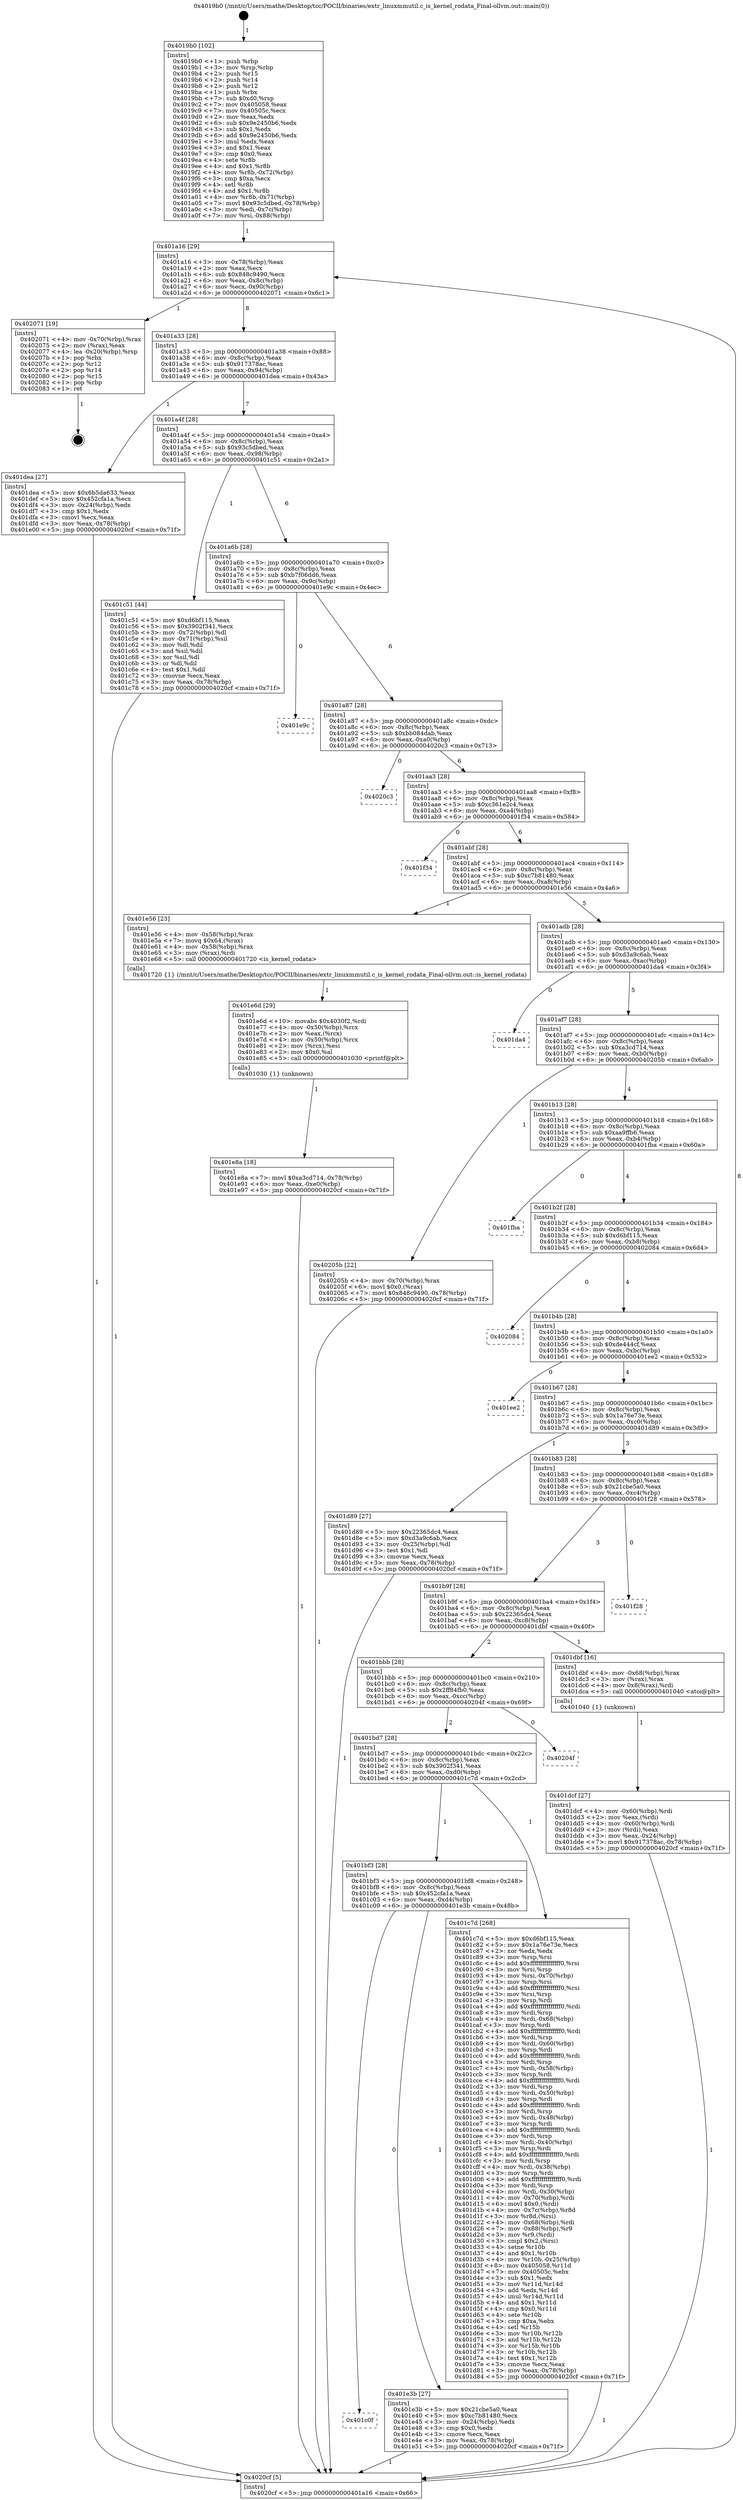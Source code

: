 digraph "0x4019b0" {
  label = "0x4019b0 (/mnt/c/Users/mathe/Desktop/tcc/POCII/binaries/extr_linuxmmutil.c_is_kernel_rodata_Final-ollvm.out::main(0))"
  labelloc = "t"
  node[shape=record]

  Entry [label="",width=0.3,height=0.3,shape=circle,fillcolor=black,style=filled]
  "0x401a16" [label="{
     0x401a16 [29]\l
     | [instrs]\l
     &nbsp;&nbsp;0x401a16 \<+3\>: mov -0x78(%rbp),%eax\l
     &nbsp;&nbsp;0x401a19 \<+2\>: mov %eax,%ecx\l
     &nbsp;&nbsp;0x401a1b \<+6\>: sub $0x848c9490,%ecx\l
     &nbsp;&nbsp;0x401a21 \<+6\>: mov %eax,-0x8c(%rbp)\l
     &nbsp;&nbsp;0x401a27 \<+6\>: mov %ecx,-0x90(%rbp)\l
     &nbsp;&nbsp;0x401a2d \<+6\>: je 0000000000402071 \<main+0x6c1\>\l
  }"]
  "0x402071" [label="{
     0x402071 [19]\l
     | [instrs]\l
     &nbsp;&nbsp;0x402071 \<+4\>: mov -0x70(%rbp),%rax\l
     &nbsp;&nbsp;0x402075 \<+2\>: mov (%rax),%eax\l
     &nbsp;&nbsp;0x402077 \<+4\>: lea -0x20(%rbp),%rsp\l
     &nbsp;&nbsp;0x40207b \<+1\>: pop %rbx\l
     &nbsp;&nbsp;0x40207c \<+2\>: pop %r12\l
     &nbsp;&nbsp;0x40207e \<+2\>: pop %r14\l
     &nbsp;&nbsp;0x402080 \<+2\>: pop %r15\l
     &nbsp;&nbsp;0x402082 \<+1\>: pop %rbp\l
     &nbsp;&nbsp;0x402083 \<+1\>: ret\l
  }"]
  "0x401a33" [label="{
     0x401a33 [28]\l
     | [instrs]\l
     &nbsp;&nbsp;0x401a33 \<+5\>: jmp 0000000000401a38 \<main+0x88\>\l
     &nbsp;&nbsp;0x401a38 \<+6\>: mov -0x8c(%rbp),%eax\l
     &nbsp;&nbsp;0x401a3e \<+5\>: sub $0x917378ac,%eax\l
     &nbsp;&nbsp;0x401a43 \<+6\>: mov %eax,-0x94(%rbp)\l
     &nbsp;&nbsp;0x401a49 \<+6\>: je 0000000000401dea \<main+0x43a\>\l
  }"]
  Exit [label="",width=0.3,height=0.3,shape=circle,fillcolor=black,style=filled,peripheries=2]
  "0x401dea" [label="{
     0x401dea [27]\l
     | [instrs]\l
     &nbsp;&nbsp;0x401dea \<+5\>: mov $0x6b5da633,%eax\l
     &nbsp;&nbsp;0x401def \<+5\>: mov $0x452cfa1a,%ecx\l
     &nbsp;&nbsp;0x401df4 \<+3\>: mov -0x24(%rbp),%edx\l
     &nbsp;&nbsp;0x401df7 \<+3\>: cmp $0x1,%edx\l
     &nbsp;&nbsp;0x401dfa \<+3\>: cmovl %ecx,%eax\l
     &nbsp;&nbsp;0x401dfd \<+3\>: mov %eax,-0x78(%rbp)\l
     &nbsp;&nbsp;0x401e00 \<+5\>: jmp 00000000004020cf \<main+0x71f\>\l
  }"]
  "0x401a4f" [label="{
     0x401a4f [28]\l
     | [instrs]\l
     &nbsp;&nbsp;0x401a4f \<+5\>: jmp 0000000000401a54 \<main+0xa4\>\l
     &nbsp;&nbsp;0x401a54 \<+6\>: mov -0x8c(%rbp),%eax\l
     &nbsp;&nbsp;0x401a5a \<+5\>: sub $0x93c5dbed,%eax\l
     &nbsp;&nbsp;0x401a5f \<+6\>: mov %eax,-0x98(%rbp)\l
     &nbsp;&nbsp;0x401a65 \<+6\>: je 0000000000401c51 \<main+0x2a1\>\l
  }"]
  "0x401e8a" [label="{
     0x401e8a [18]\l
     | [instrs]\l
     &nbsp;&nbsp;0x401e8a \<+7\>: movl $0xa3cd714,-0x78(%rbp)\l
     &nbsp;&nbsp;0x401e91 \<+6\>: mov %eax,-0xe0(%rbp)\l
     &nbsp;&nbsp;0x401e97 \<+5\>: jmp 00000000004020cf \<main+0x71f\>\l
  }"]
  "0x401c51" [label="{
     0x401c51 [44]\l
     | [instrs]\l
     &nbsp;&nbsp;0x401c51 \<+5\>: mov $0xd6bf115,%eax\l
     &nbsp;&nbsp;0x401c56 \<+5\>: mov $0x3902f341,%ecx\l
     &nbsp;&nbsp;0x401c5b \<+3\>: mov -0x72(%rbp),%dl\l
     &nbsp;&nbsp;0x401c5e \<+4\>: mov -0x71(%rbp),%sil\l
     &nbsp;&nbsp;0x401c62 \<+3\>: mov %dl,%dil\l
     &nbsp;&nbsp;0x401c65 \<+3\>: and %sil,%dil\l
     &nbsp;&nbsp;0x401c68 \<+3\>: xor %sil,%dl\l
     &nbsp;&nbsp;0x401c6b \<+3\>: or %dl,%dil\l
     &nbsp;&nbsp;0x401c6e \<+4\>: test $0x1,%dil\l
     &nbsp;&nbsp;0x401c72 \<+3\>: cmovne %ecx,%eax\l
     &nbsp;&nbsp;0x401c75 \<+3\>: mov %eax,-0x78(%rbp)\l
     &nbsp;&nbsp;0x401c78 \<+5\>: jmp 00000000004020cf \<main+0x71f\>\l
  }"]
  "0x401a6b" [label="{
     0x401a6b [28]\l
     | [instrs]\l
     &nbsp;&nbsp;0x401a6b \<+5\>: jmp 0000000000401a70 \<main+0xc0\>\l
     &nbsp;&nbsp;0x401a70 \<+6\>: mov -0x8c(%rbp),%eax\l
     &nbsp;&nbsp;0x401a76 \<+5\>: sub $0xb7f06dd6,%eax\l
     &nbsp;&nbsp;0x401a7b \<+6\>: mov %eax,-0x9c(%rbp)\l
     &nbsp;&nbsp;0x401a81 \<+6\>: je 0000000000401e9c \<main+0x4ec\>\l
  }"]
  "0x4020cf" [label="{
     0x4020cf [5]\l
     | [instrs]\l
     &nbsp;&nbsp;0x4020cf \<+5\>: jmp 0000000000401a16 \<main+0x66\>\l
  }"]
  "0x4019b0" [label="{
     0x4019b0 [102]\l
     | [instrs]\l
     &nbsp;&nbsp;0x4019b0 \<+1\>: push %rbp\l
     &nbsp;&nbsp;0x4019b1 \<+3\>: mov %rsp,%rbp\l
     &nbsp;&nbsp;0x4019b4 \<+2\>: push %r15\l
     &nbsp;&nbsp;0x4019b6 \<+2\>: push %r14\l
     &nbsp;&nbsp;0x4019b8 \<+2\>: push %r12\l
     &nbsp;&nbsp;0x4019ba \<+1\>: push %rbx\l
     &nbsp;&nbsp;0x4019bb \<+7\>: sub $0xd0,%rsp\l
     &nbsp;&nbsp;0x4019c2 \<+7\>: mov 0x405058,%eax\l
     &nbsp;&nbsp;0x4019c9 \<+7\>: mov 0x40505c,%ecx\l
     &nbsp;&nbsp;0x4019d0 \<+2\>: mov %eax,%edx\l
     &nbsp;&nbsp;0x4019d2 \<+6\>: sub $0x9e2450b6,%edx\l
     &nbsp;&nbsp;0x4019d8 \<+3\>: sub $0x1,%edx\l
     &nbsp;&nbsp;0x4019db \<+6\>: add $0x9e2450b6,%edx\l
     &nbsp;&nbsp;0x4019e1 \<+3\>: imul %edx,%eax\l
     &nbsp;&nbsp;0x4019e4 \<+3\>: and $0x1,%eax\l
     &nbsp;&nbsp;0x4019e7 \<+3\>: cmp $0x0,%eax\l
     &nbsp;&nbsp;0x4019ea \<+4\>: sete %r8b\l
     &nbsp;&nbsp;0x4019ee \<+4\>: and $0x1,%r8b\l
     &nbsp;&nbsp;0x4019f2 \<+4\>: mov %r8b,-0x72(%rbp)\l
     &nbsp;&nbsp;0x4019f6 \<+3\>: cmp $0xa,%ecx\l
     &nbsp;&nbsp;0x4019f9 \<+4\>: setl %r8b\l
     &nbsp;&nbsp;0x4019fd \<+4\>: and $0x1,%r8b\l
     &nbsp;&nbsp;0x401a01 \<+4\>: mov %r8b,-0x71(%rbp)\l
     &nbsp;&nbsp;0x401a05 \<+7\>: movl $0x93c5dbed,-0x78(%rbp)\l
     &nbsp;&nbsp;0x401a0c \<+3\>: mov %edi,-0x7c(%rbp)\l
     &nbsp;&nbsp;0x401a0f \<+7\>: mov %rsi,-0x88(%rbp)\l
  }"]
  "0x401e6d" [label="{
     0x401e6d [29]\l
     | [instrs]\l
     &nbsp;&nbsp;0x401e6d \<+10\>: movabs $0x4030f2,%rdi\l
     &nbsp;&nbsp;0x401e77 \<+4\>: mov -0x50(%rbp),%rcx\l
     &nbsp;&nbsp;0x401e7b \<+2\>: mov %eax,(%rcx)\l
     &nbsp;&nbsp;0x401e7d \<+4\>: mov -0x50(%rbp),%rcx\l
     &nbsp;&nbsp;0x401e81 \<+2\>: mov (%rcx),%esi\l
     &nbsp;&nbsp;0x401e83 \<+2\>: mov $0x0,%al\l
     &nbsp;&nbsp;0x401e85 \<+5\>: call 0000000000401030 \<printf@plt\>\l
     | [calls]\l
     &nbsp;&nbsp;0x401030 \{1\} (unknown)\l
  }"]
  "0x401e9c" [label="{
     0x401e9c\l
  }", style=dashed]
  "0x401a87" [label="{
     0x401a87 [28]\l
     | [instrs]\l
     &nbsp;&nbsp;0x401a87 \<+5\>: jmp 0000000000401a8c \<main+0xdc\>\l
     &nbsp;&nbsp;0x401a8c \<+6\>: mov -0x8c(%rbp),%eax\l
     &nbsp;&nbsp;0x401a92 \<+5\>: sub $0xbb084dab,%eax\l
     &nbsp;&nbsp;0x401a97 \<+6\>: mov %eax,-0xa0(%rbp)\l
     &nbsp;&nbsp;0x401a9d \<+6\>: je 00000000004020c3 \<main+0x713\>\l
  }"]
  "0x401c0f" [label="{
     0x401c0f\l
  }", style=dashed]
  "0x4020c3" [label="{
     0x4020c3\l
  }", style=dashed]
  "0x401aa3" [label="{
     0x401aa3 [28]\l
     | [instrs]\l
     &nbsp;&nbsp;0x401aa3 \<+5\>: jmp 0000000000401aa8 \<main+0xf8\>\l
     &nbsp;&nbsp;0x401aa8 \<+6\>: mov -0x8c(%rbp),%eax\l
     &nbsp;&nbsp;0x401aae \<+5\>: sub $0xc361e2c4,%eax\l
     &nbsp;&nbsp;0x401ab3 \<+6\>: mov %eax,-0xa4(%rbp)\l
     &nbsp;&nbsp;0x401ab9 \<+6\>: je 0000000000401f34 \<main+0x584\>\l
  }"]
  "0x401e3b" [label="{
     0x401e3b [27]\l
     | [instrs]\l
     &nbsp;&nbsp;0x401e3b \<+5\>: mov $0x21cbe5a0,%eax\l
     &nbsp;&nbsp;0x401e40 \<+5\>: mov $0xc7b81480,%ecx\l
     &nbsp;&nbsp;0x401e45 \<+3\>: mov -0x24(%rbp),%edx\l
     &nbsp;&nbsp;0x401e48 \<+3\>: cmp $0x0,%edx\l
     &nbsp;&nbsp;0x401e4b \<+3\>: cmove %ecx,%eax\l
     &nbsp;&nbsp;0x401e4e \<+3\>: mov %eax,-0x78(%rbp)\l
     &nbsp;&nbsp;0x401e51 \<+5\>: jmp 00000000004020cf \<main+0x71f\>\l
  }"]
  "0x401f34" [label="{
     0x401f34\l
  }", style=dashed]
  "0x401abf" [label="{
     0x401abf [28]\l
     | [instrs]\l
     &nbsp;&nbsp;0x401abf \<+5\>: jmp 0000000000401ac4 \<main+0x114\>\l
     &nbsp;&nbsp;0x401ac4 \<+6\>: mov -0x8c(%rbp),%eax\l
     &nbsp;&nbsp;0x401aca \<+5\>: sub $0xc7b81480,%eax\l
     &nbsp;&nbsp;0x401acf \<+6\>: mov %eax,-0xa8(%rbp)\l
     &nbsp;&nbsp;0x401ad5 \<+6\>: je 0000000000401e56 \<main+0x4a6\>\l
  }"]
  "0x401dcf" [label="{
     0x401dcf [27]\l
     | [instrs]\l
     &nbsp;&nbsp;0x401dcf \<+4\>: mov -0x60(%rbp),%rdi\l
     &nbsp;&nbsp;0x401dd3 \<+2\>: mov %eax,(%rdi)\l
     &nbsp;&nbsp;0x401dd5 \<+4\>: mov -0x60(%rbp),%rdi\l
     &nbsp;&nbsp;0x401dd9 \<+2\>: mov (%rdi),%eax\l
     &nbsp;&nbsp;0x401ddb \<+3\>: mov %eax,-0x24(%rbp)\l
     &nbsp;&nbsp;0x401dde \<+7\>: movl $0x917378ac,-0x78(%rbp)\l
     &nbsp;&nbsp;0x401de5 \<+5\>: jmp 00000000004020cf \<main+0x71f\>\l
  }"]
  "0x401e56" [label="{
     0x401e56 [23]\l
     | [instrs]\l
     &nbsp;&nbsp;0x401e56 \<+4\>: mov -0x58(%rbp),%rax\l
     &nbsp;&nbsp;0x401e5a \<+7\>: movq $0x64,(%rax)\l
     &nbsp;&nbsp;0x401e61 \<+4\>: mov -0x58(%rbp),%rax\l
     &nbsp;&nbsp;0x401e65 \<+3\>: mov (%rax),%rdi\l
     &nbsp;&nbsp;0x401e68 \<+5\>: call 0000000000401720 \<is_kernel_rodata\>\l
     | [calls]\l
     &nbsp;&nbsp;0x401720 \{1\} (/mnt/c/Users/mathe/Desktop/tcc/POCII/binaries/extr_linuxmmutil.c_is_kernel_rodata_Final-ollvm.out::is_kernel_rodata)\l
  }"]
  "0x401adb" [label="{
     0x401adb [28]\l
     | [instrs]\l
     &nbsp;&nbsp;0x401adb \<+5\>: jmp 0000000000401ae0 \<main+0x130\>\l
     &nbsp;&nbsp;0x401ae0 \<+6\>: mov -0x8c(%rbp),%eax\l
     &nbsp;&nbsp;0x401ae6 \<+5\>: sub $0xd3a9c6ab,%eax\l
     &nbsp;&nbsp;0x401aeb \<+6\>: mov %eax,-0xac(%rbp)\l
     &nbsp;&nbsp;0x401af1 \<+6\>: je 0000000000401da4 \<main+0x3f4\>\l
  }"]
  "0x401bf3" [label="{
     0x401bf3 [28]\l
     | [instrs]\l
     &nbsp;&nbsp;0x401bf3 \<+5\>: jmp 0000000000401bf8 \<main+0x248\>\l
     &nbsp;&nbsp;0x401bf8 \<+6\>: mov -0x8c(%rbp),%eax\l
     &nbsp;&nbsp;0x401bfe \<+5\>: sub $0x452cfa1a,%eax\l
     &nbsp;&nbsp;0x401c03 \<+6\>: mov %eax,-0xd4(%rbp)\l
     &nbsp;&nbsp;0x401c09 \<+6\>: je 0000000000401e3b \<main+0x48b\>\l
  }"]
  "0x401da4" [label="{
     0x401da4\l
  }", style=dashed]
  "0x401af7" [label="{
     0x401af7 [28]\l
     | [instrs]\l
     &nbsp;&nbsp;0x401af7 \<+5\>: jmp 0000000000401afc \<main+0x14c\>\l
     &nbsp;&nbsp;0x401afc \<+6\>: mov -0x8c(%rbp),%eax\l
     &nbsp;&nbsp;0x401b02 \<+5\>: sub $0xa3cd714,%eax\l
     &nbsp;&nbsp;0x401b07 \<+6\>: mov %eax,-0xb0(%rbp)\l
     &nbsp;&nbsp;0x401b0d \<+6\>: je 000000000040205b \<main+0x6ab\>\l
  }"]
  "0x401c7d" [label="{
     0x401c7d [268]\l
     | [instrs]\l
     &nbsp;&nbsp;0x401c7d \<+5\>: mov $0xd6bf115,%eax\l
     &nbsp;&nbsp;0x401c82 \<+5\>: mov $0x1a76e73e,%ecx\l
     &nbsp;&nbsp;0x401c87 \<+2\>: xor %edx,%edx\l
     &nbsp;&nbsp;0x401c89 \<+3\>: mov %rsp,%rsi\l
     &nbsp;&nbsp;0x401c8c \<+4\>: add $0xfffffffffffffff0,%rsi\l
     &nbsp;&nbsp;0x401c90 \<+3\>: mov %rsi,%rsp\l
     &nbsp;&nbsp;0x401c93 \<+4\>: mov %rsi,-0x70(%rbp)\l
     &nbsp;&nbsp;0x401c97 \<+3\>: mov %rsp,%rsi\l
     &nbsp;&nbsp;0x401c9a \<+4\>: add $0xfffffffffffffff0,%rsi\l
     &nbsp;&nbsp;0x401c9e \<+3\>: mov %rsi,%rsp\l
     &nbsp;&nbsp;0x401ca1 \<+3\>: mov %rsp,%rdi\l
     &nbsp;&nbsp;0x401ca4 \<+4\>: add $0xfffffffffffffff0,%rdi\l
     &nbsp;&nbsp;0x401ca8 \<+3\>: mov %rdi,%rsp\l
     &nbsp;&nbsp;0x401cab \<+4\>: mov %rdi,-0x68(%rbp)\l
     &nbsp;&nbsp;0x401caf \<+3\>: mov %rsp,%rdi\l
     &nbsp;&nbsp;0x401cb2 \<+4\>: add $0xfffffffffffffff0,%rdi\l
     &nbsp;&nbsp;0x401cb6 \<+3\>: mov %rdi,%rsp\l
     &nbsp;&nbsp;0x401cb9 \<+4\>: mov %rdi,-0x60(%rbp)\l
     &nbsp;&nbsp;0x401cbd \<+3\>: mov %rsp,%rdi\l
     &nbsp;&nbsp;0x401cc0 \<+4\>: add $0xfffffffffffffff0,%rdi\l
     &nbsp;&nbsp;0x401cc4 \<+3\>: mov %rdi,%rsp\l
     &nbsp;&nbsp;0x401cc7 \<+4\>: mov %rdi,-0x58(%rbp)\l
     &nbsp;&nbsp;0x401ccb \<+3\>: mov %rsp,%rdi\l
     &nbsp;&nbsp;0x401cce \<+4\>: add $0xfffffffffffffff0,%rdi\l
     &nbsp;&nbsp;0x401cd2 \<+3\>: mov %rdi,%rsp\l
     &nbsp;&nbsp;0x401cd5 \<+4\>: mov %rdi,-0x50(%rbp)\l
     &nbsp;&nbsp;0x401cd9 \<+3\>: mov %rsp,%rdi\l
     &nbsp;&nbsp;0x401cdc \<+4\>: add $0xfffffffffffffff0,%rdi\l
     &nbsp;&nbsp;0x401ce0 \<+3\>: mov %rdi,%rsp\l
     &nbsp;&nbsp;0x401ce3 \<+4\>: mov %rdi,-0x48(%rbp)\l
     &nbsp;&nbsp;0x401ce7 \<+3\>: mov %rsp,%rdi\l
     &nbsp;&nbsp;0x401cea \<+4\>: add $0xfffffffffffffff0,%rdi\l
     &nbsp;&nbsp;0x401cee \<+3\>: mov %rdi,%rsp\l
     &nbsp;&nbsp;0x401cf1 \<+4\>: mov %rdi,-0x40(%rbp)\l
     &nbsp;&nbsp;0x401cf5 \<+3\>: mov %rsp,%rdi\l
     &nbsp;&nbsp;0x401cf8 \<+4\>: add $0xfffffffffffffff0,%rdi\l
     &nbsp;&nbsp;0x401cfc \<+3\>: mov %rdi,%rsp\l
     &nbsp;&nbsp;0x401cff \<+4\>: mov %rdi,-0x38(%rbp)\l
     &nbsp;&nbsp;0x401d03 \<+3\>: mov %rsp,%rdi\l
     &nbsp;&nbsp;0x401d06 \<+4\>: add $0xfffffffffffffff0,%rdi\l
     &nbsp;&nbsp;0x401d0a \<+3\>: mov %rdi,%rsp\l
     &nbsp;&nbsp;0x401d0d \<+4\>: mov %rdi,-0x30(%rbp)\l
     &nbsp;&nbsp;0x401d11 \<+4\>: mov -0x70(%rbp),%rdi\l
     &nbsp;&nbsp;0x401d15 \<+6\>: movl $0x0,(%rdi)\l
     &nbsp;&nbsp;0x401d1b \<+4\>: mov -0x7c(%rbp),%r8d\l
     &nbsp;&nbsp;0x401d1f \<+3\>: mov %r8d,(%rsi)\l
     &nbsp;&nbsp;0x401d22 \<+4\>: mov -0x68(%rbp),%rdi\l
     &nbsp;&nbsp;0x401d26 \<+7\>: mov -0x88(%rbp),%r9\l
     &nbsp;&nbsp;0x401d2d \<+3\>: mov %r9,(%rdi)\l
     &nbsp;&nbsp;0x401d30 \<+3\>: cmpl $0x2,(%rsi)\l
     &nbsp;&nbsp;0x401d33 \<+4\>: setne %r10b\l
     &nbsp;&nbsp;0x401d37 \<+4\>: and $0x1,%r10b\l
     &nbsp;&nbsp;0x401d3b \<+4\>: mov %r10b,-0x25(%rbp)\l
     &nbsp;&nbsp;0x401d3f \<+8\>: mov 0x405058,%r11d\l
     &nbsp;&nbsp;0x401d47 \<+7\>: mov 0x40505c,%ebx\l
     &nbsp;&nbsp;0x401d4e \<+3\>: sub $0x1,%edx\l
     &nbsp;&nbsp;0x401d51 \<+3\>: mov %r11d,%r14d\l
     &nbsp;&nbsp;0x401d54 \<+3\>: add %edx,%r14d\l
     &nbsp;&nbsp;0x401d57 \<+4\>: imul %r14d,%r11d\l
     &nbsp;&nbsp;0x401d5b \<+4\>: and $0x1,%r11d\l
     &nbsp;&nbsp;0x401d5f \<+4\>: cmp $0x0,%r11d\l
     &nbsp;&nbsp;0x401d63 \<+4\>: sete %r10b\l
     &nbsp;&nbsp;0x401d67 \<+3\>: cmp $0xa,%ebx\l
     &nbsp;&nbsp;0x401d6a \<+4\>: setl %r15b\l
     &nbsp;&nbsp;0x401d6e \<+3\>: mov %r10b,%r12b\l
     &nbsp;&nbsp;0x401d71 \<+3\>: and %r15b,%r12b\l
     &nbsp;&nbsp;0x401d74 \<+3\>: xor %r15b,%r10b\l
     &nbsp;&nbsp;0x401d77 \<+3\>: or %r10b,%r12b\l
     &nbsp;&nbsp;0x401d7a \<+4\>: test $0x1,%r12b\l
     &nbsp;&nbsp;0x401d7e \<+3\>: cmovne %ecx,%eax\l
     &nbsp;&nbsp;0x401d81 \<+3\>: mov %eax,-0x78(%rbp)\l
     &nbsp;&nbsp;0x401d84 \<+5\>: jmp 00000000004020cf \<main+0x71f\>\l
  }"]
  "0x40205b" [label="{
     0x40205b [22]\l
     | [instrs]\l
     &nbsp;&nbsp;0x40205b \<+4\>: mov -0x70(%rbp),%rax\l
     &nbsp;&nbsp;0x40205f \<+6\>: movl $0x0,(%rax)\l
     &nbsp;&nbsp;0x402065 \<+7\>: movl $0x848c9490,-0x78(%rbp)\l
     &nbsp;&nbsp;0x40206c \<+5\>: jmp 00000000004020cf \<main+0x71f\>\l
  }"]
  "0x401b13" [label="{
     0x401b13 [28]\l
     | [instrs]\l
     &nbsp;&nbsp;0x401b13 \<+5\>: jmp 0000000000401b18 \<main+0x168\>\l
     &nbsp;&nbsp;0x401b18 \<+6\>: mov -0x8c(%rbp),%eax\l
     &nbsp;&nbsp;0x401b1e \<+5\>: sub $0xaa9ffb6,%eax\l
     &nbsp;&nbsp;0x401b23 \<+6\>: mov %eax,-0xb4(%rbp)\l
     &nbsp;&nbsp;0x401b29 \<+6\>: je 0000000000401fba \<main+0x60a\>\l
  }"]
  "0x401bd7" [label="{
     0x401bd7 [28]\l
     | [instrs]\l
     &nbsp;&nbsp;0x401bd7 \<+5\>: jmp 0000000000401bdc \<main+0x22c\>\l
     &nbsp;&nbsp;0x401bdc \<+6\>: mov -0x8c(%rbp),%eax\l
     &nbsp;&nbsp;0x401be2 \<+5\>: sub $0x3902f341,%eax\l
     &nbsp;&nbsp;0x401be7 \<+6\>: mov %eax,-0xd0(%rbp)\l
     &nbsp;&nbsp;0x401bed \<+6\>: je 0000000000401c7d \<main+0x2cd\>\l
  }"]
  "0x401fba" [label="{
     0x401fba\l
  }", style=dashed]
  "0x401b2f" [label="{
     0x401b2f [28]\l
     | [instrs]\l
     &nbsp;&nbsp;0x401b2f \<+5\>: jmp 0000000000401b34 \<main+0x184\>\l
     &nbsp;&nbsp;0x401b34 \<+6\>: mov -0x8c(%rbp),%eax\l
     &nbsp;&nbsp;0x401b3a \<+5\>: sub $0xd6bf115,%eax\l
     &nbsp;&nbsp;0x401b3f \<+6\>: mov %eax,-0xb8(%rbp)\l
     &nbsp;&nbsp;0x401b45 \<+6\>: je 0000000000402084 \<main+0x6d4\>\l
  }"]
  "0x40204f" [label="{
     0x40204f\l
  }", style=dashed]
  "0x402084" [label="{
     0x402084\l
  }", style=dashed]
  "0x401b4b" [label="{
     0x401b4b [28]\l
     | [instrs]\l
     &nbsp;&nbsp;0x401b4b \<+5\>: jmp 0000000000401b50 \<main+0x1a0\>\l
     &nbsp;&nbsp;0x401b50 \<+6\>: mov -0x8c(%rbp),%eax\l
     &nbsp;&nbsp;0x401b56 \<+5\>: sub $0xde444cf,%eax\l
     &nbsp;&nbsp;0x401b5b \<+6\>: mov %eax,-0xbc(%rbp)\l
     &nbsp;&nbsp;0x401b61 \<+6\>: je 0000000000401ee2 \<main+0x532\>\l
  }"]
  "0x401bbb" [label="{
     0x401bbb [28]\l
     | [instrs]\l
     &nbsp;&nbsp;0x401bbb \<+5\>: jmp 0000000000401bc0 \<main+0x210\>\l
     &nbsp;&nbsp;0x401bc0 \<+6\>: mov -0x8c(%rbp),%eax\l
     &nbsp;&nbsp;0x401bc6 \<+5\>: sub $0x2ff84fb0,%eax\l
     &nbsp;&nbsp;0x401bcb \<+6\>: mov %eax,-0xcc(%rbp)\l
     &nbsp;&nbsp;0x401bd1 \<+6\>: je 000000000040204f \<main+0x69f\>\l
  }"]
  "0x401ee2" [label="{
     0x401ee2\l
  }", style=dashed]
  "0x401b67" [label="{
     0x401b67 [28]\l
     | [instrs]\l
     &nbsp;&nbsp;0x401b67 \<+5\>: jmp 0000000000401b6c \<main+0x1bc\>\l
     &nbsp;&nbsp;0x401b6c \<+6\>: mov -0x8c(%rbp),%eax\l
     &nbsp;&nbsp;0x401b72 \<+5\>: sub $0x1a76e73e,%eax\l
     &nbsp;&nbsp;0x401b77 \<+6\>: mov %eax,-0xc0(%rbp)\l
     &nbsp;&nbsp;0x401b7d \<+6\>: je 0000000000401d89 \<main+0x3d9\>\l
  }"]
  "0x401dbf" [label="{
     0x401dbf [16]\l
     | [instrs]\l
     &nbsp;&nbsp;0x401dbf \<+4\>: mov -0x68(%rbp),%rax\l
     &nbsp;&nbsp;0x401dc3 \<+3\>: mov (%rax),%rax\l
     &nbsp;&nbsp;0x401dc6 \<+4\>: mov 0x8(%rax),%rdi\l
     &nbsp;&nbsp;0x401dca \<+5\>: call 0000000000401040 \<atoi@plt\>\l
     | [calls]\l
     &nbsp;&nbsp;0x401040 \{1\} (unknown)\l
  }"]
  "0x401d89" [label="{
     0x401d89 [27]\l
     | [instrs]\l
     &nbsp;&nbsp;0x401d89 \<+5\>: mov $0x22365dc4,%eax\l
     &nbsp;&nbsp;0x401d8e \<+5\>: mov $0xd3a9c6ab,%ecx\l
     &nbsp;&nbsp;0x401d93 \<+3\>: mov -0x25(%rbp),%dl\l
     &nbsp;&nbsp;0x401d96 \<+3\>: test $0x1,%dl\l
     &nbsp;&nbsp;0x401d99 \<+3\>: cmovne %ecx,%eax\l
     &nbsp;&nbsp;0x401d9c \<+3\>: mov %eax,-0x78(%rbp)\l
     &nbsp;&nbsp;0x401d9f \<+5\>: jmp 00000000004020cf \<main+0x71f\>\l
  }"]
  "0x401b83" [label="{
     0x401b83 [28]\l
     | [instrs]\l
     &nbsp;&nbsp;0x401b83 \<+5\>: jmp 0000000000401b88 \<main+0x1d8\>\l
     &nbsp;&nbsp;0x401b88 \<+6\>: mov -0x8c(%rbp),%eax\l
     &nbsp;&nbsp;0x401b8e \<+5\>: sub $0x21cbe5a0,%eax\l
     &nbsp;&nbsp;0x401b93 \<+6\>: mov %eax,-0xc4(%rbp)\l
     &nbsp;&nbsp;0x401b99 \<+6\>: je 0000000000401f28 \<main+0x578\>\l
  }"]
  "0x401b9f" [label="{
     0x401b9f [28]\l
     | [instrs]\l
     &nbsp;&nbsp;0x401b9f \<+5\>: jmp 0000000000401ba4 \<main+0x1f4\>\l
     &nbsp;&nbsp;0x401ba4 \<+6\>: mov -0x8c(%rbp),%eax\l
     &nbsp;&nbsp;0x401baa \<+5\>: sub $0x22365dc4,%eax\l
     &nbsp;&nbsp;0x401baf \<+6\>: mov %eax,-0xc8(%rbp)\l
     &nbsp;&nbsp;0x401bb5 \<+6\>: je 0000000000401dbf \<main+0x40f\>\l
  }"]
  "0x401f28" [label="{
     0x401f28\l
  }", style=dashed]
  Entry -> "0x4019b0" [label=" 1"]
  "0x401a16" -> "0x402071" [label=" 1"]
  "0x401a16" -> "0x401a33" [label=" 8"]
  "0x402071" -> Exit [label=" 1"]
  "0x401a33" -> "0x401dea" [label=" 1"]
  "0x401a33" -> "0x401a4f" [label=" 7"]
  "0x40205b" -> "0x4020cf" [label=" 1"]
  "0x401a4f" -> "0x401c51" [label=" 1"]
  "0x401a4f" -> "0x401a6b" [label=" 6"]
  "0x401c51" -> "0x4020cf" [label=" 1"]
  "0x4019b0" -> "0x401a16" [label=" 1"]
  "0x4020cf" -> "0x401a16" [label=" 8"]
  "0x401e8a" -> "0x4020cf" [label=" 1"]
  "0x401a6b" -> "0x401e9c" [label=" 0"]
  "0x401a6b" -> "0x401a87" [label=" 6"]
  "0x401e6d" -> "0x401e8a" [label=" 1"]
  "0x401a87" -> "0x4020c3" [label=" 0"]
  "0x401a87" -> "0x401aa3" [label=" 6"]
  "0x401e56" -> "0x401e6d" [label=" 1"]
  "0x401aa3" -> "0x401f34" [label=" 0"]
  "0x401aa3" -> "0x401abf" [label=" 6"]
  "0x401e3b" -> "0x4020cf" [label=" 1"]
  "0x401abf" -> "0x401e56" [label=" 1"]
  "0x401abf" -> "0x401adb" [label=" 5"]
  "0x401bf3" -> "0x401e3b" [label=" 1"]
  "0x401adb" -> "0x401da4" [label=" 0"]
  "0x401adb" -> "0x401af7" [label=" 5"]
  "0x401dea" -> "0x4020cf" [label=" 1"]
  "0x401af7" -> "0x40205b" [label=" 1"]
  "0x401af7" -> "0x401b13" [label=" 4"]
  "0x401dcf" -> "0x4020cf" [label=" 1"]
  "0x401b13" -> "0x401fba" [label=" 0"]
  "0x401b13" -> "0x401b2f" [label=" 4"]
  "0x401d89" -> "0x4020cf" [label=" 1"]
  "0x401b2f" -> "0x402084" [label=" 0"]
  "0x401b2f" -> "0x401b4b" [label=" 4"]
  "0x401c7d" -> "0x4020cf" [label=" 1"]
  "0x401b4b" -> "0x401ee2" [label=" 0"]
  "0x401b4b" -> "0x401b67" [label=" 4"]
  "0x401bd7" -> "0x401bf3" [label=" 1"]
  "0x401b67" -> "0x401d89" [label=" 1"]
  "0x401b67" -> "0x401b83" [label=" 3"]
  "0x401bd7" -> "0x401c7d" [label=" 1"]
  "0x401b83" -> "0x401f28" [label=" 0"]
  "0x401b83" -> "0x401b9f" [label=" 3"]
  "0x401dbf" -> "0x401dcf" [label=" 1"]
  "0x401b9f" -> "0x401dbf" [label=" 1"]
  "0x401b9f" -> "0x401bbb" [label=" 2"]
  "0x401bf3" -> "0x401c0f" [label=" 0"]
  "0x401bbb" -> "0x40204f" [label=" 0"]
  "0x401bbb" -> "0x401bd7" [label=" 2"]
}

